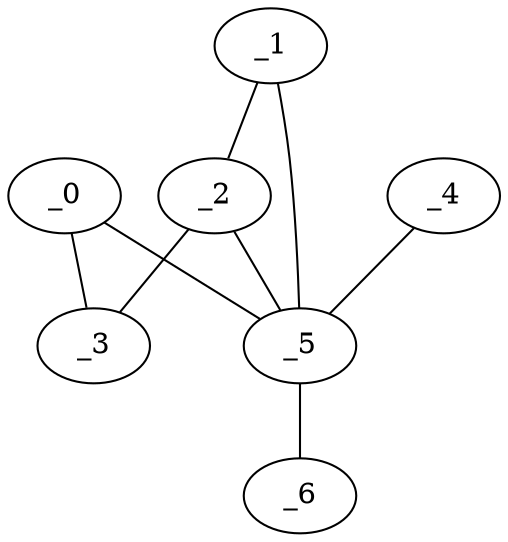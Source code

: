 graph EP1_0010 {
	_0	 [x="1.98369",
		y="2.91041"];
	_3	 [x="0.941318",
		y="2.77724"];
	_0 -- _3;
	_5	 [x="1.88",
		y="1.75"];
	_0 -- _5;
	_1	 [x="2.07624",
		y="0.743147"];
	_2	 [x="0.739314",
		y="0.743604"];
	_1 -- _2;
	_1 -- _5;
	_2 -- _3;
	_2 -- _5;
	_4	 [x="0.552032",
		y="1.10501"];
	_4 -- _5;
	_6	 [x="2.19539",
		y="0.0625366"];
	_5 -- _6;
}
